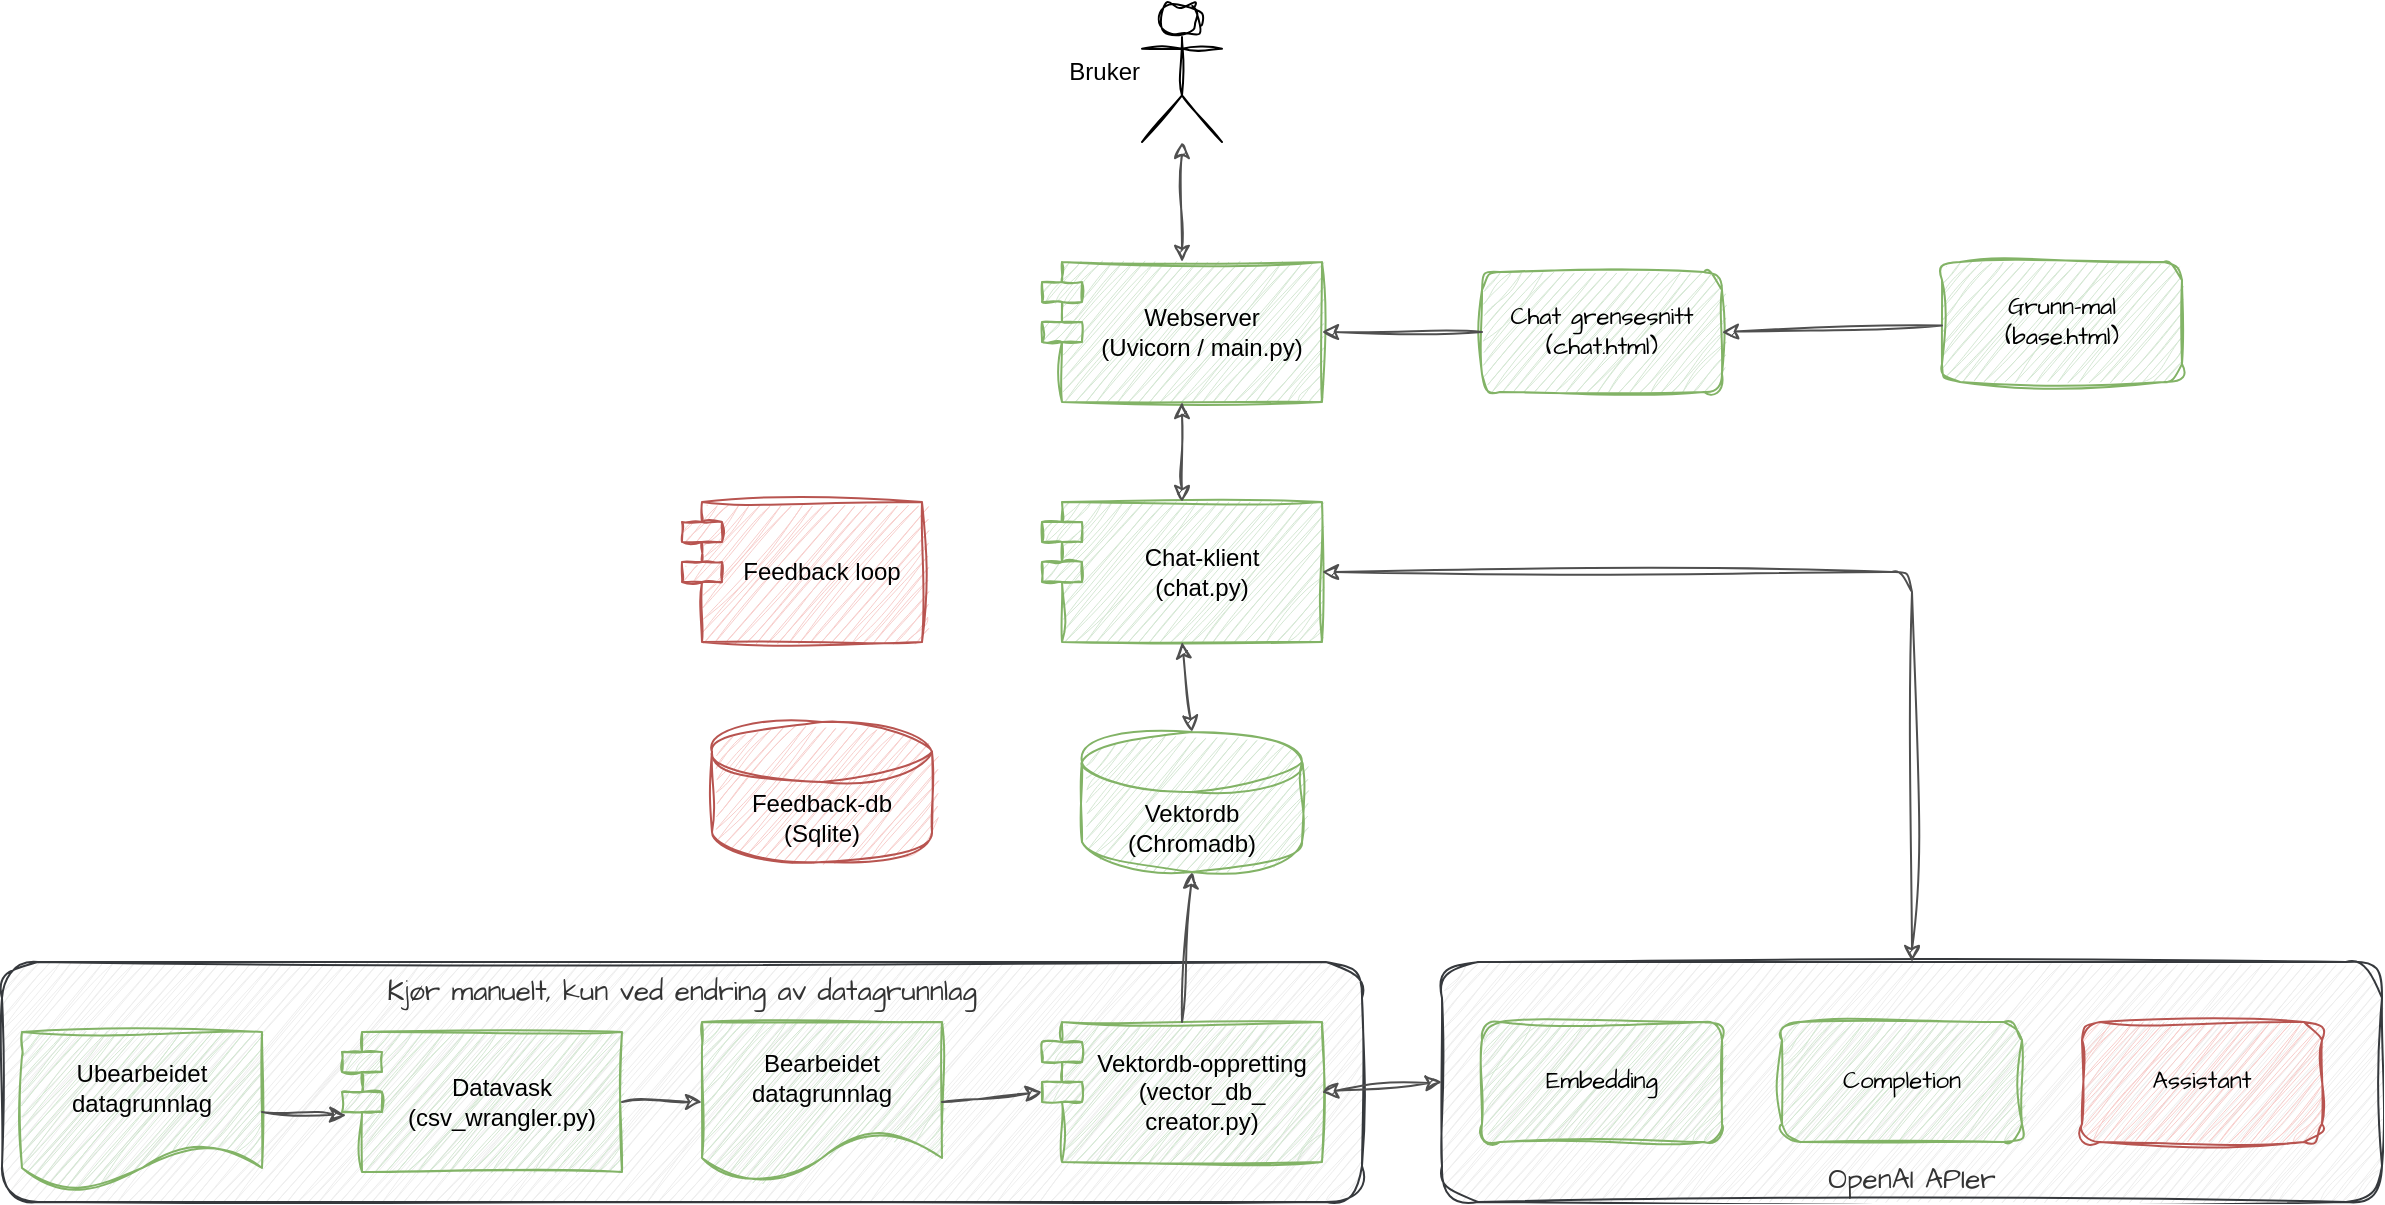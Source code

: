 <mxfile version="24.8.6">
  <diagram name="Page-1" id="m-JVABFNx70qGZQFYmDt">
    <mxGraphModel dx="2074" dy="1132" grid="1" gridSize="10" guides="1" tooltips="1" connect="1" arrows="1" fold="1" page="1" pageScale="1" pageWidth="1654" pageHeight="1169" background="#FFFFFF" math="0" shadow="0">
      <root>
        <mxCell id="0" />
        <mxCell id="1" parent="0" />
        <mxCell id="EBoKAFP_05bSJnqW43rb-26" value="&lt;span style=&quot;color: rgb(51, 51, 51);&quot;&gt;&lt;font style=&quot;font-size: 14px;&quot;&gt;Kjør manuelt, kun ved endring av datagrunnlag&lt;/font&gt;&lt;/span&gt;" style="rounded=1;whiteSpace=wrap;html=1;sketch=1;hachureGap=4;jiggle=2;curveFitting=1;fontFamily=Architects Daughter;fontSource=https%3A%2F%2Ffonts.googleapis.com%2Fcss%3Ffamily%3DArchitects%2BDaughter;shadow=0;fillColor=#eeeeee;strokeColor=#36393d;verticalAlign=top;" parent="1" vertex="1">
          <mxGeometry x="10" y="580" width="680" height="120" as="geometry" />
        </mxCell>
        <mxCell id="OZ7ZVYV1SHYDmix4k7CT-1" value="Webserver&lt;br&gt;&lt;div&gt;(Uvicorn / main.py)&lt;/div&gt;" style="shape=module;align=left;spacingLeft=20;align=center;verticalAlign=middle;whiteSpace=wrap;html=1;fillColor=#d5e8d4;strokeColor=#82b366;shadow=0;sketch=1;curveFitting=1;jiggle=2;rounded=1;" parent="1" vertex="1">
          <mxGeometry x="530" y="230" width="140" height="70" as="geometry" />
        </mxCell>
        <mxCell id="sIb8TJTJuCUGwvz0RZf--2" value="Chat-klient&lt;div&gt;(chat.py)&lt;/div&gt;" style="shape=module;align=left;spacingLeft=20;align=center;verticalAlign=middle;whiteSpace=wrap;html=1;fillColor=#d5e8d4;strokeColor=#82b366;shadow=0;sketch=1;curveFitting=1;jiggle=2;rounded=1;" parent="1" vertex="1">
          <mxGeometry x="530" y="350" width="140" height="70" as="geometry" />
        </mxCell>
        <mxCell id="sIb8TJTJuCUGwvz0RZf--3" value="Feedback loop" style="shape=module;align=left;spacingLeft=20;align=center;verticalAlign=middle;whiteSpace=wrap;html=1;fillColor=#f8cecc;strokeColor=#b85450;shadow=0;sketch=1;curveFitting=1;jiggle=2;rounded=1;" parent="1" vertex="1">
          <mxGeometry x="350" y="350" width="120" height="70" as="geometry" />
        </mxCell>
        <mxCell id="EBoKAFP_05bSJnqW43rb-1" value="Vektordb&lt;div&gt;(Chromadb)&lt;/div&gt;" style="shape=cylinder3;whiteSpace=wrap;html=1;boundedLbl=1;backgroundOutline=1;size=15;fillColor=#d5e8d4;strokeColor=#82b366;shadow=0;sketch=1;curveFitting=1;jiggle=2;rounded=1;" parent="1" vertex="1">
          <mxGeometry x="550" y="465" width="110" height="70" as="geometry" />
        </mxCell>
        <mxCell id="EBoKAFP_05bSJnqW43rb-2" value="Ubearbeidet datagrunnlag" style="shape=document;whiteSpace=wrap;html=1;boundedLbl=1;shadow=0;sketch=1;curveFitting=1;jiggle=2;rounded=1;fillColor=#d5e8d4;strokeColor=#82b366;" parent="1" vertex="1">
          <mxGeometry x="20" y="615" width="120" height="80" as="geometry" />
        </mxCell>
        <mxCell id="EBoKAFP_05bSJnqW43rb-5" value="&lt;div&gt;Datavask&lt;/div&gt;(csv_wrangler.py)" style="shape=module;align=left;spacingLeft=20;align=center;verticalAlign=middle;whiteSpace=wrap;html=1;fillColor=#d5e8d4;strokeColor=#82b366;shadow=0;sketch=1;curveFitting=1;jiggle=2;rounded=1;" parent="1" vertex="1">
          <mxGeometry x="180" y="615" width="140" height="70" as="geometry" />
        </mxCell>
        <mxCell id="EBoKAFP_05bSJnqW43rb-6" value="Bruker" style="shape=umlActor;verticalLabelPosition=middle;verticalAlign=middle;html=1;outlineConnect=0;shadow=0;sketch=1;curveFitting=1;jiggle=2;align=right;labelPosition=left;rounded=1;" parent="1" vertex="1">
          <mxGeometry x="580" y="100" width="40" height="70" as="geometry" />
        </mxCell>
        <mxCell id="EBoKAFP_05bSJnqW43rb-7" value="" style="endArrow=classic;html=1;rounded=1;exitX=1;exitY=0.5;exitDx=0;exitDy=0;entryX=0.015;entryY=0.595;entryDx=0;entryDy=0;strokeColor=#4F4F4F;shadow=0;sketch=1;curveFitting=1;jiggle=2;entryPerimeter=0;" parent="1" source="EBoKAFP_05bSJnqW43rb-2" target="EBoKAFP_05bSJnqW43rb-5" edge="1">
          <mxGeometry width="50" height="50" relative="1" as="geometry">
            <mxPoint x="450" y="425" as="sourcePoint" />
            <mxPoint x="580" y="365" as="targetPoint" />
          </mxGeometry>
        </mxCell>
        <mxCell id="EBoKAFP_05bSJnqW43rb-8" value="Bearbeidet datagrunnlag" style="shape=document;whiteSpace=wrap;html=1;boundedLbl=1;shadow=0;sketch=1;curveFitting=1;jiggle=2;rounded=1;fillColor=#d5e8d4;strokeColor=#82b366;" parent="1" vertex="1">
          <mxGeometry x="360" y="610" width="120" height="80" as="geometry" />
        </mxCell>
        <mxCell id="EBoKAFP_05bSJnqW43rb-9" value="" style="endArrow=classic;html=1;rounded=1;exitX=1;exitY=0.5;exitDx=0;exitDy=0;entryX=0;entryY=0.5;entryDx=0;entryDy=0;strokeColor=#4F4F4F;shadow=0;sketch=1;curveFitting=1;jiggle=2;edgeStyle=orthogonalEdgeStyle;" parent="1" source="EBoKAFP_05bSJnqW43rb-5" target="EBoKAFP_05bSJnqW43rb-8" edge="1">
          <mxGeometry width="50" height="50" relative="1" as="geometry">
            <mxPoint x="160" y="517" as="sourcePoint" />
            <mxPoint x="240" y="518" as="targetPoint" />
          </mxGeometry>
        </mxCell>
        <mxCell id="EBoKAFP_05bSJnqW43rb-10" value="&lt;div&gt;Vektordb-oppretting&lt;/div&gt;(vector_db_&lt;div&gt;creator.py)&lt;/div&gt;" style="shape=module;align=left;spacingLeft=20;align=center;verticalAlign=middle;whiteSpace=wrap;html=1;fillColor=#d5e8d4;strokeColor=#82b366;shadow=0;sketch=1;curveFitting=1;jiggle=2;rounded=1;" parent="1" vertex="1">
          <mxGeometry x="530" y="610" width="140" height="70" as="geometry" />
        </mxCell>
        <mxCell id="EBoKAFP_05bSJnqW43rb-11" value="" style="endArrow=classic;html=1;rounded=1;strokeColor=#4F4F4F;shadow=0;sketch=1;curveFitting=1;jiggle=2;exitX=1;exitY=0.5;exitDx=0;exitDy=0;entryX=0;entryY=0;entryDx=0;entryDy=35;entryPerimeter=0;" parent="1" source="EBoKAFP_05bSJnqW43rb-8" target="EBoKAFP_05bSJnqW43rb-10" edge="1">
          <mxGeometry width="50" height="50" relative="1" as="geometry">
            <mxPoint x="350" y="518" as="sourcePoint" />
            <mxPoint x="250" y="385" as="targetPoint" />
          </mxGeometry>
        </mxCell>
        <mxCell id="EBoKAFP_05bSJnqW43rb-12" value="" style="endArrow=classic;html=1;rounded=1;entryX=0.5;entryY=1;entryDx=0;entryDy=0;strokeColor=#4F4F4F;entryPerimeter=0;exitX=0.5;exitY=0;exitDx=0;exitDy=0;shadow=0;sketch=1;curveFitting=1;jiggle=2;" parent="1" source="EBoKAFP_05bSJnqW43rb-10" target="EBoKAFP_05bSJnqW43rb-1" edge="1">
          <mxGeometry width="50" height="50" relative="1" as="geometry">
            <mxPoint x="520" y="570" as="sourcePoint" />
            <mxPoint x="520" y="510" as="targetPoint" />
          </mxGeometry>
        </mxCell>
        <mxCell id="EBoKAFP_05bSJnqW43rb-15" value="&lt;div&gt;Chat grensesnitt&lt;/div&gt;(chat.html)" style="rounded=1;whiteSpace=wrap;html=1;sketch=1;hachureGap=4;jiggle=2;curveFitting=1;fontFamily=Architects Daughter;fontSource=https%3A%2F%2Ffonts.googleapis.com%2Fcss%3Ffamily%3DArchitects%2BDaughter;fillColor=#d5e8d4;strokeColor=#82b366;shadow=0;" parent="1" vertex="1">
          <mxGeometry x="750" y="235" width="120" height="60" as="geometry" />
        </mxCell>
        <mxCell id="EBoKAFP_05bSJnqW43rb-16" value="&lt;div&gt;Grunn-mal&lt;/div&gt;&lt;div&gt;&lt;span style=&quot;background-color: initial;&quot;&gt;(base.html)&lt;/span&gt;&lt;/div&gt;" style="rounded=1;whiteSpace=wrap;html=1;sketch=1;hachureGap=4;jiggle=2;curveFitting=1;fontFamily=Architects Daughter;fontSource=https%3A%2F%2Ffonts.googleapis.com%2Fcss%3Ffamily%3DArchitects%2BDaughter;fillColor=#d5e8d4;strokeColor=#82b366;shadow=0;" parent="1" vertex="1">
          <mxGeometry x="980" y="230" width="120" height="60" as="geometry" />
        </mxCell>
        <mxCell id="EBoKAFP_05bSJnqW43rb-17" value="" style="endArrow=classic;html=1;rounded=1;entryX=1;entryY=0.5;entryDx=0;entryDy=0;strokeColor=#4F4F4F;shadow=0;sketch=1;curveFitting=1;jiggle=2;" parent="1" source="EBoKAFP_05bSJnqW43rb-16" target="EBoKAFP_05bSJnqW43rb-15" edge="1">
          <mxGeometry width="50" height="50" relative="1" as="geometry">
            <mxPoint x="730" y="595" as="sourcePoint" />
            <mxPoint x="810" y="595" as="targetPoint" />
          </mxGeometry>
        </mxCell>
        <mxCell id="EBoKAFP_05bSJnqW43rb-20" value="" style="endArrow=classic;html=1;rounded=1;entryX=1;entryY=0.5;entryDx=0;entryDy=0;strokeColor=#4F4F4F;shadow=0;sketch=1;curveFitting=1;jiggle=2;exitX=0;exitY=0.5;exitDx=0;exitDy=0;" parent="1" source="EBoKAFP_05bSJnqW43rb-15" target="OZ7ZVYV1SHYDmix4k7CT-1" edge="1">
          <mxGeometry width="50" height="50" relative="1" as="geometry">
            <mxPoint x="760" y="270" as="sourcePoint" />
            <mxPoint x="890" y="280" as="targetPoint" />
          </mxGeometry>
        </mxCell>
        <mxCell id="EBoKAFP_05bSJnqW43rb-22" value="" style="endArrow=classic;html=1;rounded=1;strokeColor=#4F4F4F;shadow=0;sketch=1;curveFitting=1;jiggle=2;startArrow=classic;startFill=1;exitX=0.5;exitY=0;exitDx=0;exitDy=0;" parent="1" source="OZ7ZVYV1SHYDmix4k7CT-1" target="EBoKAFP_05bSJnqW43rb-6" edge="1">
          <mxGeometry width="50" height="50" relative="1" as="geometry">
            <mxPoint x="745" y="220" as="sourcePoint" />
            <mxPoint x="620" y="220" as="targetPoint" />
          </mxGeometry>
        </mxCell>
        <mxCell id="EBoKAFP_05bSJnqW43rb-23" value="" style="endArrow=classic;html=1;rounded=1;strokeColor=#4F4F4F;shadow=0;sketch=1;curveFitting=1;jiggle=2;startArrow=classic;startFill=1;exitX=0.5;exitY=0;exitDx=0;exitDy=0;exitPerimeter=0;entryX=0.5;entryY=1;entryDx=0;entryDy=0;" parent="1" source="EBoKAFP_05bSJnqW43rb-1" target="sIb8TJTJuCUGwvz0RZf--2" edge="1">
          <mxGeometry width="50" height="50" relative="1" as="geometry">
            <mxPoint x="600" y="460" as="sourcePoint" />
            <mxPoint x="610" y="210" as="targetPoint" />
          </mxGeometry>
        </mxCell>
        <mxCell id="EBoKAFP_05bSJnqW43rb-28" value="" style="endArrow=classic;html=1;rounded=1;strokeColor=#4F4F4F;shadow=0;sketch=1;curveFitting=1;jiggle=2;startArrow=classic;startFill=1;exitX=0.5;exitY=0;exitDx=0;exitDy=0;entryX=0.5;entryY=1;entryDx=0;entryDy=0;" parent="1" source="sIb8TJTJuCUGwvz0RZf--2" target="OZ7ZVYV1SHYDmix4k7CT-1" edge="1">
          <mxGeometry width="50" height="50" relative="1" as="geometry">
            <mxPoint x="599.6" y="330" as="sourcePoint" />
            <mxPoint x="599.6" y="280" as="targetPoint" />
          </mxGeometry>
        </mxCell>
        <mxCell id="EBoKAFP_05bSJnqW43rb-32" value="Feedback-db&lt;div&gt;(Sqlite)&lt;/div&gt;" style="shape=cylinder3;whiteSpace=wrap;html=1;boundedLbl=1;backgroundOutline=1;size=15;fillColor=#f8cecc;strokeColor=#b85450;shadow=0;sketch=1;curveFitting=1;jiggle=2;rounded=1;" parent="1" vertex="1">
          <mxGeometry x="365" y="460" width="110" height="70" as="geometry" />
        </mxCell>
        <mxCell id="sUULznQQxvdBYdon0xNT-1" value="&lt;span style=&quot;color: rgb(51, 51, 51);&quot;&gt;&lt;font style=&quot;font-size: 14px;&quot;&gt;OpenAI APIer&lt;/font&gt;&lt;/span&gt;" style="rounded=1;whiteSpace=wrap;html=1;sketch=1;hachureGap=4;jiggle=2;curveFitting=1;fontFamily=Architects Daughter;fontSource=https%3A%2F%2Ffonts.googleapis.com%2Fcss%3Ffamily%3DArchitects%2BDaughter;shadow=0;fillColor=#eeeeee;strokeColor=#36393d;verticalAlign=bottom;" parent="1" vertex="1">
          <mxGeometry x="730" y="580" width="470" height="120" as="geometry" />
        </mxCell>
        <mxCell id="sUULznQQxvdBYdon0xNT-3" value="&lt;div&gt;Embedding&lt;/div&gt;" style="rounded=1;whiteSpace=wrap;html=1;sketch=1;hachureGap=4;jiggle=2;curveFitting=1;fontFamily=Architects Daughter;fontSource=https%3A%2F%2Ffonts.googleapis.com%2Fcss%3Ffamily%3DArchitects%2BDaughter;fillColor=#d5e8d4;strokeColor=#82b366;shadow=0;" parent="1" vertex="1">
          <mxGeometry x="750" y="610" width="120" height="60" as="geometry" />
        </mxCell>
        <mxCell id="sUULznQQxvdBYdon0xNT-4" value="&lt;div&gt;Completion&lt;/div&gt;" style="rounded=1;whiteSpace=wrap;html=1;sketch=1;hachureGap=4;jiggle=2;curveFitting=1;fontFamily=Architects Daughter;fontSource=https%3A%2F%2Ffonts.googleapis.com%2Fcss%3Ffamily%3DArchitects%2BDaughter;fillColor=#d5e8d4;strokeColor=#82b366;shadow=0;" parent="1" vertex="1">
          <mxGeometry x="900" y="610" width="120" height="60" as="geometry" />
        </mxCell>
        <mxCell id="sUULznQQxvdBYdon0xNT-5" value="&lt;div&gt;Assistant&lt;/div&gt;" style="rounded=1;whiteSpace=wrap;html=1;sketch=1;hachureGap=4;jiggle=2;curveFitting=1;fontFamily=Architects Daughter;fontSource=https%3A%2F%2Ffonts.googleapis.com%2Fcss%3Ffamily%3DArchitects%2BDaughter;fillColor=#f8cecc;strokeColor=#b85450;shadow=0;" parent="1" vertex="1">
          <mxGeometry x="1050" y="610" width="120" height="60" as="geometry" />
        </mxCell>
        <mxCell id="sUULznQQxvdBYdon0xNT-6" value="" style="endArrow=classic;html=1;rounded=1;strokeColor=#4F4F4F;shadow=0;sketch=1;curveFitting=1;jiggle=2;startArrow=classic;startFill=1;exitX=1;exitY=0.5;exitDx=0;exitDy=0;entryX=0;entryY=0.5;entryDx=0;entryDy=0;" parent="1" source="EBoKAFP_05bSJnqW43rb-10" target="sUULznQQxvdBYdon0xNT-1" edge="1">
          <mxGeometry width="50" height="50" relative="1" as="geometry">
            <mxPoint x="610" y="360" as="sourcePoint" />
            <mxPoint x="610" y="310" as="targetPoint" />
          </mxGeometry>
        </mxCell>
        <mxCell id="sUULznQQxvdBYdon0xNT-7" value="" style="endArrow=classic;html=1;rounded=1;strokeColor=#4F4F4F;shadow=0;sketch=1;curveFitting=1;jiggle=2;startArrow=classic;startFill=1;exitX=0.5;exitY=0;exitDx=0;exitDy=0;entryX=1;entryY=0.5;entryDx=0;entryDy=0;edgeStyle=orthogonalEdgeStyle;" parent="1" source="sUULznQQxvdBYdon0xNT-1" target="sIb8TJTJuCUGwvz0RZf--2" edge="1">
          <mxGeometry width="50" height="50" relative="1" as="geometry">
            <mxPoint x="615" y="475" as="sourcePoint" />
            <mxPoint x="610" y="430" as="targetPoint" />
          </mxGeometry>
        </mxCell>
      </root>
    </mxGraphModel>
  </diagram>
</mxfile>
